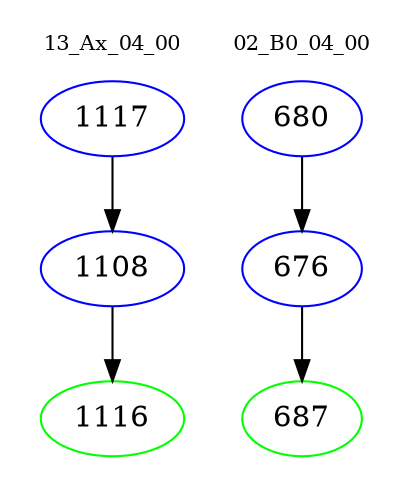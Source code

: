digraph{
subgraph cluster_0 {
color = white
label = "13_Ax_04_00";
fontsize=10;
T0_1117 [label="1117", color="blue"]
T0_1117 -> T0_1108 [color="black"]
T0_1108 [label="1108", color="blue"]
T0_1108 -> T0_1116 [color="black"]
T0_1116 [label="1116", color="green"]
}
subgraph cluster_1 {
color = white
label = "02_B0_04_00";
fontsize=10;
T1_680 [label="680", color="blue"]
T1_680 -> T1_676 [color="black"]
T1_676 [label="676", color="blue"]
T1_676 -> T1_687 [color="black"]
T1_687 [label="687", color="green"]
}
}
